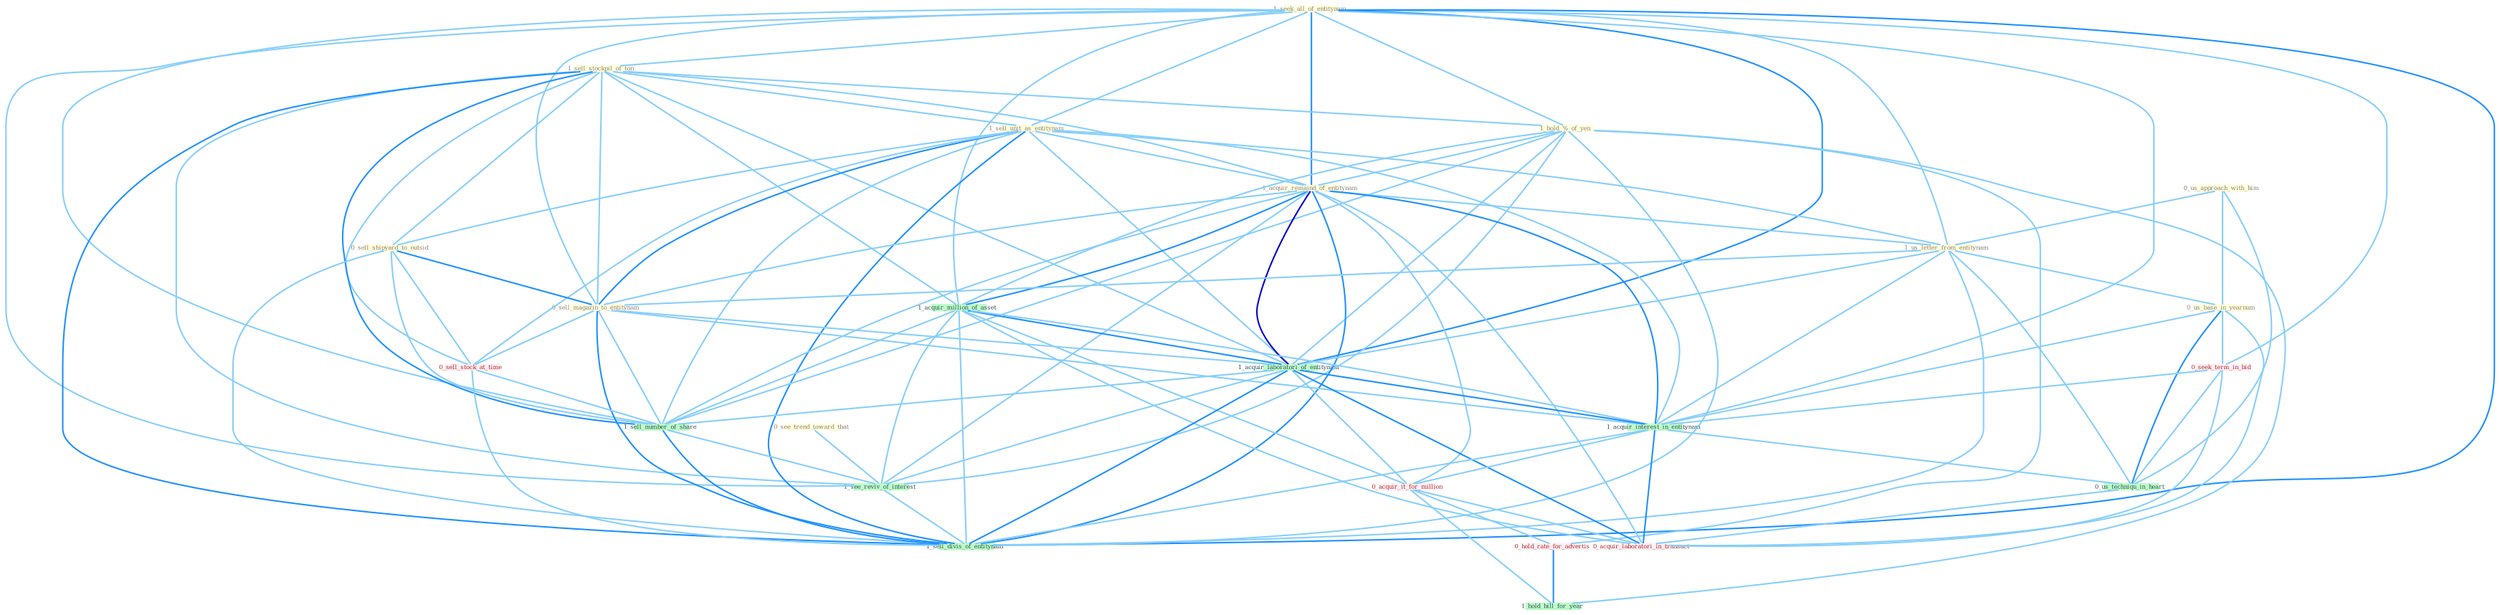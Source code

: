 Graph G{ 
    node
    [shape=polygon,style=filled,width=.5,height=.06,color="#BDFCC9",fixedsize=true,fontsize=4,
    fontcolor="#2f4f4f"];
    {node
    [color="#ffffe0", fontcolor="#8b7d6b"] "1_seek_all_of_entitynam " "1_sell_stockpil_of_ton " "1_sell_unit_as_entitynam " "0_sell_shipyard_to_outsid " "1_hold_%_of_yen " "1_acquir_remaind_of_entitynam " "0_see_trend_toward_that " "0_us_approach_with_him " "1_us_letter_from_entitynam " "0_sell_magazin_to_entitynam " "0_us_base_in_yearnum "}
{node [color="#fff0f5", fontcolor="#b22222"] "0_seek_term_in_bid " "0_acquir_it_for_million " "0_hold_rate_for_advertis " "0_acquir_laboratori_in_transact " "0_sell_stock_at_time "}
edge [color="#B0E2FF"];

	"1_seek_all_of_entitynam " -- "1_sell_stockpil_of_ton " [w="1", color="#87cefa" ];
	"1_seek_all_of_entitynam " -- "1_sell_unit_as_entitynam " [w="1", color="#87cefa" ];
	"1_seek_all_of_entitynam " -- "1_hold_%_of_yen " [w="1", color="#87cefa" ];
	"1_seek_all_of_entitynam " -- "1_acquir_remaind_of_entitynam " [w="2", color="#1e90ff" , len=0.8];
	"1_seek_all_of_entitynam " -- "1_us_letter_from_entitynam " [w="1", color="#87cefa" ];
	"1_seek_all_of_entitynam " -- "0_sell_magazin_to_entitynam " [w="1", color="#87cefa" ];
	"1_seek_all_of_entitynam " -- "1_acquir_million_of_asset " [w="1", color="#87cefa" ];
	"1_seek_all_of_entitynam " -- "1_acquir_laboratori_of_entitynam " [w="2", color="#1e90ff" , len=0.8];
	"1_seek_all_of_entitynam " -- "0_seek_term_in_bid " [w="1", color="#87cefa" ];
	"1_seek_all_of_entitynam " -- "1_acquir_interest_in_entitynam " [w="1", color="#87cefa" ];
	"1_seek_all_of_entitynam " -- "1_sell_number_of_share " [w="1", color="#87cefa" ];
	"1_seek_all_of_entitynam " -- "1_see_reviv_of_interest " [w="1", color="#87cefa" ];
	"1_seek_all_of_entitynam " -- "1_sell_divis_of_entitynam " [w="2", color="#1e90ff" , len=0.8];
	"1_sell_stockpil_of_ton " -- "1_sell_unit_as_entitynam " [w="1", color="#87cefa" ];
	"1_sell_stockpil_of_ton " -- "0_sell_shipyard_to_outsid " [w="1", color="#87cefa" ];
	"1_sell_stockpil_of_ton " -- "1_hold_%_of_yen " [w="1", color="#87cefa" ];
	"1_sell_stockpil_of_ton " -- "1_acquir_remaind_of_entitynam " [w="1", color="#87cefa" ];
	"1_sell_stockpil_of_ton " -- "0_sell_magazin_to_entitynam " [w="1", color="#87cefa" ];
	"1_sell_stockpil_of_ton " -- "1_acquir_million_of_asset " [w="1", color="#87cefa" ];
	"1_sell_stockpil_of_ton " -- "1_acquir_laboratori_of_entitynam " [w="1", color="#87cefa" ];
	"1_sell_stockpil_of_ton " -- "0_sell_stock_at_time " [w="1", color="#87cefa" ];
	"1_sell_stockpil_of_ton " -- "1_sell_number_of_share " [w="2", color="#1e90ff" , len=0.8];
	"1_sell_stockpil_of_ton " -- "1_see_reviv_of_interest " [w="1", color="#87cefa" ];
	"1_sell_stockpil_of_ton " -- "1_sell_divis_of_entitynam " [w="2", color="#1e90ff" , len=0.8];
	"1_sell_unit_as_entitynam " -- "0_sell_shipyard_to_outsid " [w="1", color="#87cefa" ];
	"1_sell_unit_as_entitynam " -- "1_acquir_remaind_of_entitynam " [w="1", color="#87cefa" ];
	"1_sell_unit_as_entitynam " -- "1_us_letter_from_entitynam " [w="1", color="#87cefa" ];
	"1_sell_unit_as_entitynam " -- "0_sell_magazin_to_entitynam " [w="2", color="#1e90ff" , len=0.8];
	"1_sell_unit_as_entitynam " -- "1_acquir_laboratori_of_entitynam " [w="1", color="#87cefa" ];
	"1_sell_unit_as_entitynam " -- "1_acquir_interest_in_entitynam " [w="1", color="#87cefa" ];
	"1_sell_unit_as_entitynam " -- "0_sell_stock_at_time " [w="1", color="#87cefa" ];
	"1_sell_unit_as_entitynam " -- "1_sell_number_of_share " [w="1", color="#87cefa" ];
	"1_sell_unit_as_entitynam " -- "1_sell_divis_of_entitynam " [w="2", color="#1e90ff" , len=0.8];
	"0_sell_shipyard_to_outsid " -- "0_sell_magazin_to_entitynam " [w="2", color="#1e90ff" , len=0.8];
	"0_sell_shipyard_to_outsid " -- "0_sell_stock_at_time " [w="1", color="#87cefa" ];
	"0_sell_shipyard_to_outsid " -- "1_sell_number_of_share " [w="1", color="#87cefa" ];
	"0_sell_shipyard_to_outsid " -- "1_sell_divis_of_entitynam " [w="1", color="#87cefa" ];
	"1_hold_%_of_yen " -- "1_acquir_remaind_of_entitynam " [w="1", color="#87cefa" ];
	"1_hold_%_of_yen " -- "1_acquir_million_of_asset " [w="1", color="#87cefa" ];
	"1_hold_%_of_yen " -- "1_acquir_laboratori_of_entitynam " [w="1", color="#87cefa" ];
	"1_hold_%_of_yen " -- "0_hold_rate_for_advertis " [w="1", color="#87cefa" ];
	"1_hold_%_of_yen " -- "1_sell_number_of_share " [w="1", color="#87cefa" ];
	"1_hold_%_of_yen " -- "1_see_reviv_of_interest " [w="1", color="#87cefa" ];
	"1_hold_%_of_yen " -- "1_hold_bill_for_year " [w="1", color="#87cefa" ];
	"1_hold_%_of_yen " -- "1_sell_divis_of_entitynam " [w="1", color="#87cefa" ];
	"1_acquir_remaind_of_entitynam " -- "1_us_letter_from_entitynam " [w="1", color="#87cefa" ];
	"1_acquir_remaind_of_entitynam " -- "0_sell_magazin_to_entitynam " [w="1", color="#87cefa" ];
	"1_acquir_remaind_of_entitynam " -- "1_acquir_million_of_asset " [w="2", color="#1e90ff" , len=0.8];
	"1_acquir_remaind_of_entitynam " -- "1_acquir_laboratori_of_entitynam " [w="3", color="#0000cd" , len=0.6];
	"1_acquir_remaind_of_entitynam " -- "1_acquir_interest_in_entitynam " [w="2", color="#1e90ff" , len=0.8];
	"1_acquir_remaind_of_entitynam " -- "0_acquir_it_for_million " [w="1", color="#87cefa" ];
	"1_acquir_remaind_of_entitynam " -- "0_acquir_laboratori_in_transact " [w="1", color="#87cefa" ];
	"1_acquir_remaind_of_entitynam " -- "1_sell_number_of_share " [w="1", color="#87cefa" ];
	"1_acquir_remaind_of_entitynam " -- "1_see_reviv_of_interest " [w="1", color="#87cefa" ];
	"1_acquir_remaind_of_entitynam " -- "1_sell_divis_of_entitynam " [w="2", color="#1e90ff" , len=0.8];
	"0_see_trend_toward_that " -- "1_see_reviv_of_interest " [w="1", color="#87cefa" ];
	"0_us_approach_with_him " -- "1_us_letter_from_entitynam " [w="1", color="#87cefa" ];
	"0_us_approach_with_him " -- "0_us_base_in_yearnum " [w="1", color="#87cefa" ];
	"0_us_approach_with_him " -- "0_us_techniqu_in_heart " [w="1", color="#87cefa" ];
	"1_us_letter_from_entitynam " -- "0_sell_magazin_to_entitynam " [w="1", color="#87cefa" ];
	"1_us_letter_from_entitynam " -- "0_us_base_in_yearnum " [w="1", color="#87cefa" ];
	"1_us_letter_from_entitynam " -- "1_acquir_laboratori_of_entitynam " [w="1", color="#87cefa" ];
	"1_us_letter_from_entitynam " -- "1_acquir_interest_in_entitynam " [w="1", color="#87cefa" ];
	"1_us_letter_from_entitynam " -- "0_us_techniqu_in_heart " [w="1", color="#87cefa" ];
	"1_us_letter_from_entitynam " -- "1_sell_divis_of_entitynam " [w="1", color="#87cefa" ];
	"0_sell_magazin_to_entitynam " -- "1_acquir_laboratori_of_entitynam " [w="1", color="#87cefa" ];
	"0_sell_magazin_to_entitynam " -- "1_acquir_interest_in_entitynam " [w="1", color="#87cefa" ];
	"0_sell_magazin_to_entitynam " -- "0_sell_stock_at_time " [w="1", color="#87cefa" ];
	"0_sell_magazin_to_entitynam " -- "1_sell_number_of_share " [w="1", color="#87cefa" ];
	"0_sell_magazin_to_entitynam " -- "1_sell_divis_of_entitynam " [w="2", color="#1e90ff" , len=0.8];
	"0_us_base_in_yearnum " -- "0_seek_term_in_bid " [w="1", color="#87cefa" ];
	"0_us_base_in_yearnum " -- "1_acquir_interest_in_entitynam " [w="1", color="#87cefa" ];
	"0_us_base_in_yearnum " -- "0_us_techniqu_in_heart " [w="2", color="#1e90ff" , len=0.8];
	"0_us_base_in_yearnum " -- "0_acquir_laboratori_in_transact " [w="1", color="#87cefa" ];
	"1_acquir_million_of_asset " -- "1_acquir_laboratori_of_entitynam " [w="2", color="#1e90ff" , len=0.8];
	"1_acquir_million_of_asset " -- "1_acquir_interest_in_entitynam " [w="1", color="#87cefa" ];
	"1_acquir_million_of_asset " -- "0_acquir_it_for_million " [w="1", color="#87cefa" ];
	"1_acquir_million_of_asset " -- "0_acquir_laboratori_in_transact " [w="1", color="#87cefa" ];
	"1_acquir_million_of_asset " -- "1_sell_number_of_share " [w="1", color="#87cefa" ];
	"1_acquir_million_of_asset " -- "1_see_reviv_of_interest " [w="1", color="#87cefa" ];
	"1_acquir_million_of_asset " -- "1_sell_divis_of_entitynam " [w="1", color="#87cefa" ];
	"1_acquir_laboratori_of_entitynam " -- "1_acquir_interest_in_entitynam " [w="2", color="#1e90ff" , len=0.8];
	"1_acquir_laboratori_of_entitynam " -- "0_acquir_it_for_million " [w="1", color="#87cefa" ];
	"1_acquir_laboratori_of_entitynam " -- "0_acquir_laboratori_in_transact " [w="2", color="#1e90ff" , len=0.8];
	"1_acquir_laboratori_of_entitynam " -- "1_sell_number_of_share " [w="1", color="#87cefa" ];
	"1_acquir_laboratori_of_entitynam " -- "1_see_reviv_of_interest " [w="1", color="#87cefa" ];
	"1_acquir_laboratori_of_entitynam " -- "1_sell_divis_of_entitynam " [w="2", color="#1e90ff" , len=0.8];
	"0_seek_term_in_bid " -- "1_acquir_interest_in_entitynam " [w="1", color="#87cefa" ];
	"0_seek_term_in_bid " -- "0_us_techniqu_in_heart " [w="1", color="#87cefa" ];
	"0_seek_term_in_bid " -- "0_acquir_laboratori_in_transact " [w="1", color="#87cefa" ];
	"1_acquir_interest_in_entitynam " -- "0_us_techniqu_in_heart " [w="1", color="#87cefa" ];
	"1_acquir_interest_in_entitynam " -- "0_acquir_it_for_million " [w="1", color="#87cefa" ];
	"1_acquir_interest_in_entitynam " -- "0_acquir_laboratori_in_transact " [w="2", color="#1e90ff" , len=0.8];
	"1_acquir_interest_in_entitynam " -- "1_sell_divis_of_entitynam " [w="1", color="#87cefa" ];
	"0_us_techniqu_in_heart " -- "0_acquir_laboratori_in_transact " [w="1", color="#87cefa" ];
	"0_acquir_it_for_million " -- "0_hold_rate_for_advertis " [w="1", color="#87cefa" ];
	"0_acquir_it_for_million " -- "0_acquir_laboratori_in_transact " [w="1", color="#87cefa" ];
	"0_acquir_it_for_million " -- "1_hold_bill_for_year " [w="1", color="#87cefa" ];
	"0_hold_rate_for_advertis " -- "1_hold_bill_for_year " [w="2", color="#1e90ff" , len=0.8];
	"0_sell_stock_at_time " -- "1_sell_number_of_share " [w="1", color="#87cefa" ];
	"0_sell_stock_at_time " -- "1_sell_divis_of_entitynam " [w="1", color="#87cefa" ];
	"1_sell_number_of_share " -- "1_see_reviv_of_interest " [w="1", color="#87cefa" ];
	"1_sell_number_of_share " -- "1_sell_divis_of_entitynam " [w="2", color="#1e90ff" , len=0.8];
	"1_see_reviv_of_interest " -- "1_sell_divis_of_entitynam " [w="1", color="#87cefa" ];
}